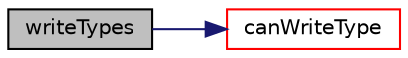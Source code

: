 digraph "writeTypes"
{
  bgcolor="transparent";
  edge [fontname="Helvetica",fontsize="10",labelfontname="Helvetica",labelfontsize="10"];
  node [fontname="Helvetica",fontsize="10",shape=record];
  rankdir="LR";
  Node1 [label="writeTypes",height=0.2,width=0.4,color="black", fillcolor="grey75", style="filled", fontcolor="black"];
  Node1 -> Node2 [color="midnightblue",fontsize="10",style="solid",fontname="Helvetica"];
  Node2 [label="canWriteType",height=0.2,width=0.4,color="red",URL="$a01506.html#a97b4b9e1eceb26c001734f4bb5a75c33",tooltip="Can this file format type be written via MeshedSurfaceProxy? "];
}
